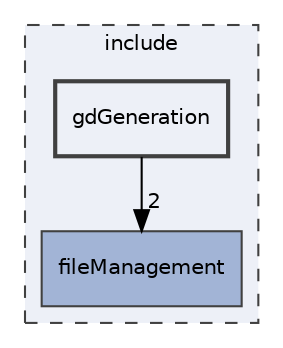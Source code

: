 digraph "include/gdGeneration"
{
 // LATEX_PDF_SIZE
  edge [fontname="Helvetica",fontsize="10",labelfontname="Helvetica",labelfontsize="10"];
  node [fontname="Helvetica",fontsize="10",shape=record];
  compound=true
  subgraph clusterdir_d44c64559bbebec7f509842c48db8b23 {
    graph [ bgcolor="#edf0f7", pencolor="grey25", style="filled,dashed,", label="include", fontname="Helvetica", fontsize="10", URL="dir_d44c64559bbebec7f509842c48db8b23.html"]
  dir_7ebde7737c765dde46c86dc4ea708334 [shape=box, label="fileManagement", style="filled,", fillcolor="#a2b4d6", color="grey25", URL="dir_7ebde7737c765dde46c86dc4ea708334.html"];
  dir_e855dbd974b4eb35dadd9675fa3108cc [shape=box, label="gdGeneration", style="filled,bold,", fillcolor="#edf0f7", color="grey25", URL="dir_e855dbd974b4eb35dadd9675fa3108cc.html"];
  }
  dir_e855dbd974b4eb35dadd9675fa3108cc->dir_7ebde7737c765dde46c86dc4ea708334 [headlabel="2", labeldistance=1.5 headhref="dir_000004_000002.html"];
}
